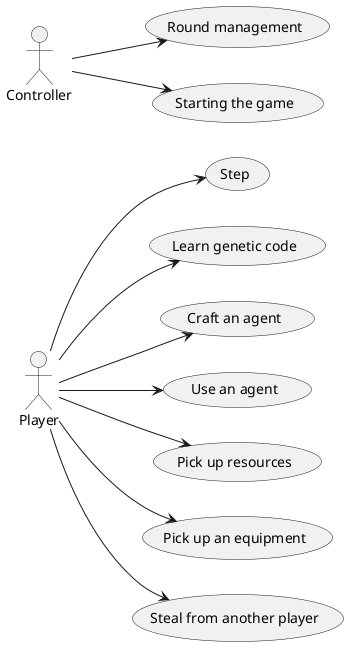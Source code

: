 @startuml
left to right direction
(Step) as (lep)
(Learn genetic code) as (gen)
(Craft an agent) as (cr_ag)
(Use an agent) as (use_ag)
(Pick up resources) as (pu_mat)
(Pick up an equipment) as (pu_eq)
(Steal from another player) as (steal)
(Round management) as (time)
(Starting the game) as (game)

actor Player as j1
actor Controller as k
k --> (time)
k --> (game)
j1 --> lep
j1 --> gen
j1 --> cr_ag
j1 --> use_ag
j1 --> pu_mat
j1 --> pu_eq
j1 --> steal
@enduml